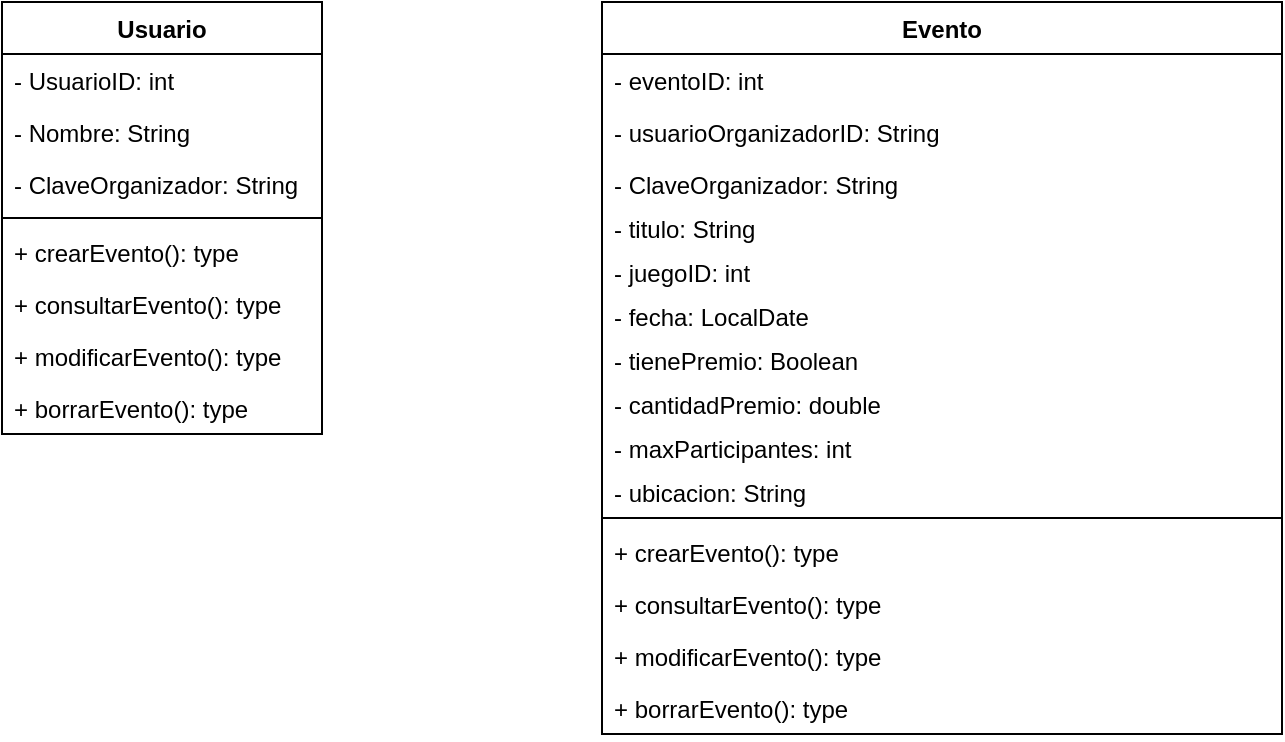 <mxfile version="21.6.1" type="device">
  <diagram name="Página-1" id="wV0-x5DOhrRxRAC7NEaw">
    <mxGraphModel dx="2283" dy="-171" grid="1" gridSize="10" guides="1" tooltips="1" connect="1" arrows="1" fold="1" page="1" pageScale="1" pageWidth="1169" pageHeight="827" math="0" shadow="0">
      <root>
        <mxCell id="0" />
        <mxCell id="1" parent="0" />
        <mxCell id="cW_ZX9Jc99plg21Cj8pE-1" value="Usuario" style="swimlane;fontStyle=1;align=center;verticalAlign=top;childLayout=stackLayout;horizontal=1;startSize=26;horizontalStack=0;resizeParent=1;resizeParentMax=0;resizeLast=0;collapsible=1;marginBottom=0;whiteSpace=wrap;html=1;" vertex="1" parent="1">
          <mxGeometry x="-180" y="990" width="160" height="216" as="geometry" />
        </mxCell>
        <mxCell id="cW_ZX9Jc99plg21Cj8pE-2" value="- UsuarioID: int" style="text;strokeColor=none;fillColor=none;align=left;verticalAlign=top;spacingLeft=4;spacingRight=4;overflow=hidden;rotatable=0;points=[[0,0.5],[1,0.5]];portConstraint=eastwest;whiteSpace=wrap;html=1;" vertex="1" parent="cW_ZX9Jc99plg21Cj8pE-1">
          <mxGeometry y="26" width="160" height="26" as="geometry" />
        </mxCell>
        <mxCell id="cW_ZX9Jc99plg21Cj8pE-7" value="- Nombre: String" style="text;strokeColor=none;fillColor=none;align=left;verticalAlign=top;spacingLeft=4;spacingRight=4;overflow=hidden;rotatable=0;points=[[0,0.5],[1,0.5]];portConstraint=eastwest;whiteSpace=wrap;html=1;" vertex="1" parent="cW_ZX9Jc99plg21Cj8pE-1">
          <mxGeometry y="52" width="160" height="26" as="geometry" />
        </mxCell>
        <mxCell id="cW_ZX9Jc99plg21Cj8pE-6" value="- ClaveOrganizador: String" style="text;strokeColor=none;fillColor=none;align=left;verticalAlign=top;spacingLeft=4;spacingRight=4;overflow=hidden;rotatable=0;points=[[0,0.5],[1,0.5]];portConstraint=eastwest;whiteSpace=wrap;html=1;" vertex="1" parent="cW_ZX9Jc99plg21Cj8pE-1">
          <mxGeometry y="78" width="160" height="26" as="geometry" />
        </mxCell>
        <mxCell id="cW_ZX9Jc99plg21Cj8pE-3" value="" style="line;strokeWidth=1;fillColor=none;align=left;verticalAlign=middle;spacingTop=-1;spacingLeft=3;spacingRight=3;rotatable=0;labelPosition=right;points=[];portConstraint=eastwest;strokeColor=inherit;" vertex="1" parent="cW_ZX9Jc99plg21Cj8pE-1">
          <mxGeometry y="104" width="160" height="8" as="geometry" />
        </mxCell>
        <mxCell id="cW_ZX9Jc99plg21Cj8pE-4" value="+ crearEvento(): type" style="text;strokeColor=none;fillColor=none;align=left;verticalAlign=top;spacingLeft=4;spacingRight=4;overflow=hidden;rotatable=0;points=[[0,0.5],[1,0.5]];portConstraint=eastwest;whiteSpace=wrap;html=1;" vertex="1" parent="cW_ZX9Jc99plg21Cj8pE-1">
          <mxGeometry y="112" width="160" height="26" as="geometry" />
        </mxCell>
        <mxCell id="cW_ZX9Jc99plg21Cj8pE-10" value="+ consultarEvento(): type" style="text;strokeColor=none;fillColor=none;align=left;verticalAlign=top;spacingLeft=4;spacingRight=4;overflow=hidden;rotatable=0;points=[[0,0.5],[1,0.5]];portConstraint=eastwest;whiteSpace=wrap;html=1;" vertex="1" parent="cW_ZX9Jc99plg21Cj8pE-1">
          <mxGeometry y="138" width="160" height="26" as="geometry" />
        </mxCell>
        <mxCell id="cW_ZX9Jc99plg21Cj8pE-8" value="+ modificarEvento(): type" style="text;strokeColor=none;fillColor=none;align=left;verticalAlign=top;spacingLeft=4;spacingRight=4;overflow=hidden;rotatable=0;points=[[0,0.5],[1,0.5]];portConstraint=eastwest;whiteSpace=wrap;html=1;" vertex="1" parent="cW_ZX9Jc99plg21Cj8pE-1">
          <mxGeometry y="164" width="160" height="26" as="geometry" />
        </mxCell>
        <mxCell id="cW_ZX9Jc99plg21Cj8pE-9" value="+ borrarEvento(): type" style="text;strokeColor=none;fillColor=none;align=left;verticalAlign=top;spacingLeft=4;spacingRight=4;overflow=hidden;rotatable=0;points=[[0,0.5],[1,0.5]];portConstraint=eastwest;whiteSpace=wrap;html=1;" vertex="1" parent="cW_ZX9Jc99plg21Cj8pE-1">
          <mxGeometry y="190" width="160" height="26" as="geometry" />
        </mxCell>
        <mxCell id="cW_ZX9Jc99plg21Cj8pE-11" value="Evento" style="swimlane;fontStyle=1;align=center;verticalAlign=top;childLayout=stackLayout;horizontal=1;startSize=26;horizontalStack=0;resizeParent=1;resizeParentMax=0;resizeLast=0;collapsible=1;marginBottom=0;whiteSpace=wrap;html=1;" vertex="1" parent="1">
          <mxGeometry x="120" y="990" width="340" height="366" as="geometry" />
        </mxCell>
        <mxCell id="cW_ZX9Jc99plg21Cj8pE-12" value="- eventoID: int" style="text;strokeColor=none;fillColor=none;align=left;verticalAlign=top;spacingLeft=4;spacingRight=4;overflow=hidden;rotatable=0;points=[[0,0.5],[1,0.5]];portConstraint=eastwest;whiteSpace=wrap;html=1;" vertex="1" parent="cW_ZX9Jc99plg21Cj8pE-11">
          <mxGeometry y="26" width="340" height="26" as="geometry" />
        </mxCell>
        <mxCell id="cW_ZX9Jc99plg21Cj8pE-13" value="- usuarioOrganizadorID: String" style="text;strokeColor=none;fillColor=none;align=left;verticalAlign=top;spacingLeft=4;spacingRight=4;overflow=hidden;rotatable=0;points=[[0,0.5],[1,0.5]];portConstraint=eastwest;whiteSpace=wrap;html=1;" vertex="1" parent="cW_ZX9Jc99plg21Cj8pE-11">
          <mxGeometry y="52" width="340" height="26" as="geometry" />
        </mxCell>
        <mxCell id="cW_ZX9Jc99plg21Cj8pE-14" value="- ClaveOrganizador: String" style="text;strokeColor=none;fillColor=none;align=left;verticalAlign=top;spacingLeft=4;spacingRight=4;overflow=hidden;rotatable=0;points=[[0,0.5],[1,0.5]];portConstraint=eastwest;whiteSpace=wrap;html=1;" vertex="1" parent="cW_ZX9Jc99plg21Cj8pE-11">
          <mxGeometry y="78" width="340" height="22" as="geometry" />
        </mxCell>
        <mxCell id="cW_ZX9Jc99plg21Cj8pE-20" value="- titulo: String" style="text;strokeColor=none;fillColor=none;align=left;verticalAlign=top;spacingLeft=4;spacingRight=4;overflow=hidden;rotatable=0;points=[[0,0.5],[1,0.5]];portConstraint=eastwest;whiteSpace=wrap;html=1;" vertex="1" parent="cW_ZX9Jc99plg21Cj8pE-11">
          <mxGeometry y="100" width="340" height="22" as="geometry" />
        </mxCell>
        <mxCell id="cW_ZX9Jc99plg21Cj8pE-21" value="- juegoID: int" style="text;strokeColor=none;fillColor=none;align=left;verticalAlign=top;spacingLeft=4;spacingRight=4;overflow=hidden;rotatable=0;points=[[0,0.5],[1,0.5]];portConstraint=eastwest;whiteSpace=wrap;html=1;" vertex="1" parent="cW_ZX9Jc99plg21Cj8pE-11">
          <mxGeometry y="122" width="340" height="22" as="geometry" />
        </mxCell>
        <mxCell id="cW_ZX9Jc99plg21Cj8pE-22" value="- fecha: LocalDate" style="text;strokeColor=none;fillColor=none;align=left;verticalAlign=top;spacingLeft=4;spacingRight=4;overflow=hidden;rotatable=0;points=[[0,0.5],[1,0.5]];portConstraint=eastwest;whiteSpace=wrap;html=1;" vertex="1" parent="cW_ZX9Jc99plg21Cj8pE-11">
          <mxGeometry y="144" width="340" height="22" as="geometry" />
        </mxCell>
        <mxCell id="cW_ZX9Jc99plg21Cj8pE-23" value="- tienePremio: Boolean" style="text;strokeColor=none;fillColor=none;align=left;verticalAlign=top;spacingLeft=4;spacingRight=4;overflow=hidden;rotatable=0;points=[[0,0.5],[1,0.5]];portConstraint=eastwest;whiteSpace=wrap;html=1;" vertex="1" parent="cW_ZX9Jc99plg21Cj8pE-11">
          <mxGeometry y="166" width="340" height="22" as="geometry" />
        </mxCell>
        <mxCell id="cW_ZX9Jc99plg21Cj8pE-24" value="- cantidadPremio: double" style="text;strokeColor=none;fillColor=none;align=left;verticalAlign=top;spacingLeft=4;spacingRight=4;overflow=hidden;rotatable=0;points=[[0,0.5],[1,0.5]];portConstraint=eastwest;whiteSpace=wrap;html=1;" vertex="1" parent="cW_ZX9Jc99plg21Cj8pE-11">
          <mxGeometry y="188" width="340" height="22" as="geometry" />
        </mxCell>
        <mxCell id="cW_ZX9Jc99plg21Cj8pE-25" value="- maxParticipantes: int" style="text;strokeColor=none;fillColor=none;align=left;verticalAlign=top;spacingLeft=4;spacingRight=4;overflow=hidden;rotatable=0;points=[[0,0.5],[1,0.5]];portConstraint=eastwest;whiteSpace=wrap;html=1;" vertex="1" parent="cW_ZX9Jc99plg21Cj8pE-11">
          <mxGeometry y="210" width="340" height="22" as="geometry" />
        </mxCell>
        <mxCell id="cW_ZX9Jc99plg21Cj8pE-26" value="- ubicacion: String" style="text;strokeColor=none;fillColor=none;align=left;verticalAlign=top;spacingLeft=4;spacingRight=4;overflow=hidden;rotatable=0;points=[[0,0.5],[1,0.5]];portConstraint=eastwest;whiteSpace=wrap;html=1;" vertex="1" parent="cW_ZX9Jc99plg21Cj8pE-11">
          <mxGeometry y="232" width="340" height="22" as="geometry" />
        </mxCell>
        <mxCell id="cW_ZX9Jc99plg21Cj8pE-15" value="" style="line;strokeWidth=1;fillColor=none;align=left;verticalAlign=middle;spacingTop=-1;spacingLeft=3;spacingRight=3;rotatable=0;labelPosition=right;points=[];portConstraint=eastwest;strokeColor=inherit;" vertex="1" parent="cW_ZX9Jc99plg21Cj8pE-11">
          <mxGeometry y="254" width="340" height="8" as="geometry" />
        </mxCell>
        <mxCell id="cW_ZX9Jc99plg21Cj8pE-16" value="+ crearEvento(): type" style="text;strokeColor=none;fillColor=none;align=left;verticalAlign=top;spacingLeft=4;spacingRight=4;overflow=hidden;rotatable=0;points=[[0,0.5],[1,0.5]];portConstraint=eastwest;whiteSpace=wrap;html=1;" vertex="1" parent="cW_ZX9Jc99plg21Cj8pE-11">
          <mxGeometry y="262" width="340" height="26" as="geometry" />
        </mxCell>
        <mxCell id="cW_ZX9Jc99plg21Cj8pE-17" value="+ consultarEvento(): type" style="text;strokeColor=none;fillColor=none;align=left;verticalAlign=top;spacingLeft=4;spacingRight=4;overflow=hidden;rotatable=0;points=[[0,0.5],[1,0.5]];portConstraint=eastwest;whiteSpace=wrap;html=1;" vertex="1" parent="cW_ZX9Jc99plg21Cj8pE-11">
          <mxGeometry y="288" width="340" height="26" as="geometry" />
        </mxCell>
        <mxCell id="cW_ZX9Jc99plg21Cj8pE-18" value="+ modificarEvento(): type" style="text;strokeColor=none;fillColor=none;align=left;verticalAlign=top;spacingLeft=4;spacingRight=4;overflow=hidden;rotatable=0;points=[[0,0.5],[1,0.5]];portConstraint=eastwest;whiteSpace=wrap;html=1;" vertex="1" parent="cW_ZX9Jc99plg21Cj8pE-11">
          <mxGeometry y="314" width="340" height="26" as="geometry" />
        </mxCell>
        <mxCell id="cW_ZX9Jc99plg21Cj8pE-19" value="+ borrarEvento(): type" style="text;strokeColor=none;fillColor=none;align=left;verticalAlign=top;spacingLeft=4;spacingRight=4;overflow=hidden;rotatable=0;points=[[0,0.5],[1,0.5]];portConstraint=eastwest;whiteSpace=wrap;html=1;" vertex="1" parent="cW_ZX9Jc99plg21Cj8pE-11">
          <mxGeometry y="340" width="340" height="26" as="geometry" />
        </mxCell>
      </root>
    </mxGraphModel>
  </diagram>
</mxfile>
